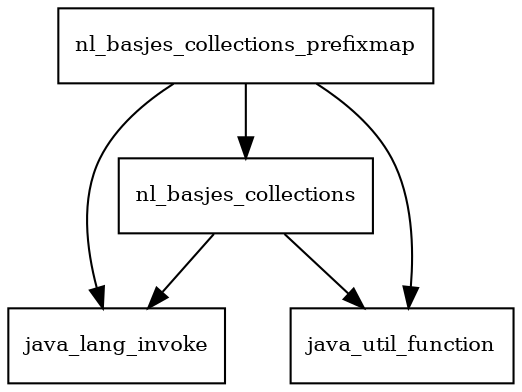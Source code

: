 digraph prefixmap_1_1_package_dependencies {
  node [shape = box, fontsize=10.0];
  nl_basjes_collections -> java_lang_invoke;
  nl_basjes_collections -> java_util_function;
  nl_basjes_collections_prefixmap -> java_lang_invoke;
  nl_basjes_collections_prefixmap -> java_util_function;
  nl_basjes_collections_prefixmap -> nl_basjes_collections;
}
